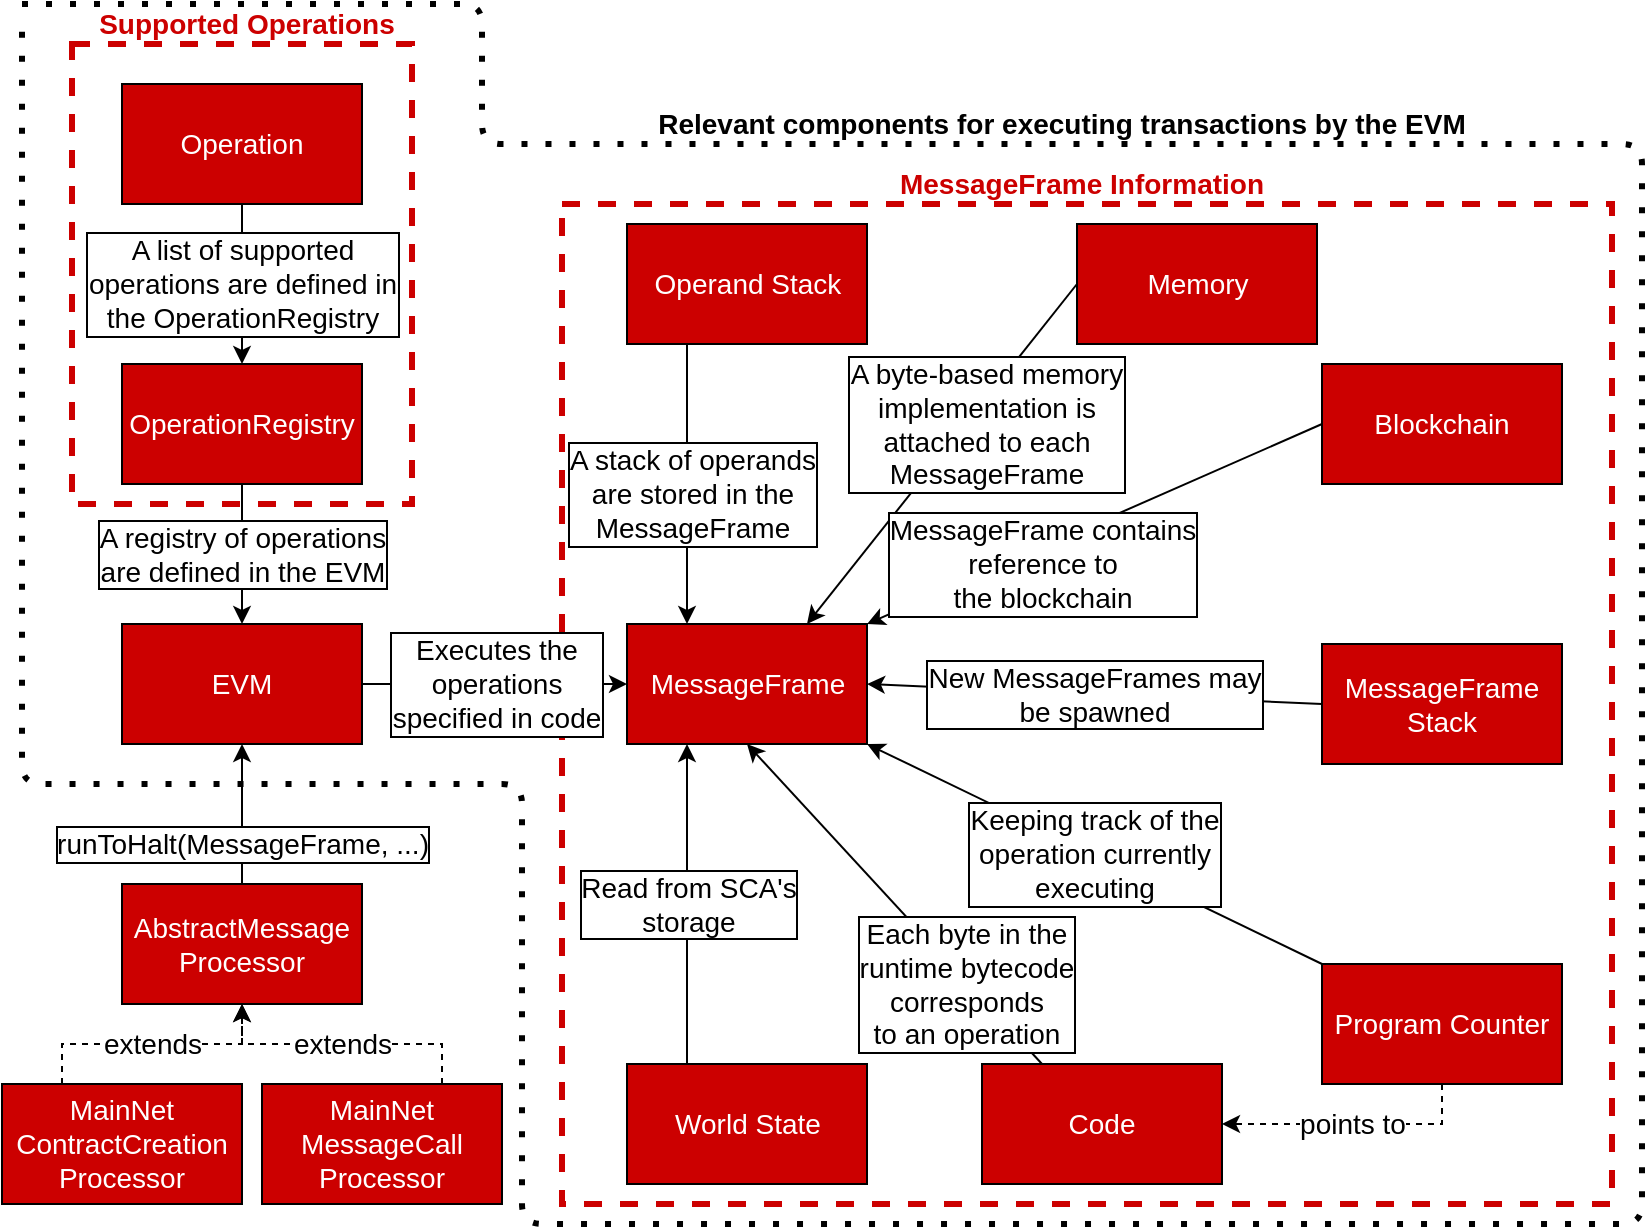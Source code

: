 <mxfile version="14.4.3" type="device"><diagram id="AtBmg1JgW2UPhSE5Xb4C" name="Page-1"><mxGraphModel dx="2062" dy="1126" grid="1" gridSize="10" guides="1" tooltips="1" connect="1" arrows="1" fold="1" page="1" pageScale="1" pageWidth="827" pageHeight="1169" math="0" shadow="0"><root><mxCell id="0"/><mxCell id="1" parent="0"/><mxCell id="-KBIIn_SMvMD73Gc1wJz-19" value="" style="rounded=0;whiteSpace=wrap;html=1;fontSize=14;fontColor=#FFFFFF;fillColor=none;dashed=1;strokeWidth=3;strokeColor=#CC0000;" vertex="1" parent="1"><mxGeometry x="45" y="40" width="170" height="230" as="geometry"/></mxCell><mxCell id="-KBIIn_SMvMD73Gc1wJz-21" value="" style="rounded=0;whiteSpace=wrap;html=1;fontSize=14;fontColor=#FFFFFF;fillColor=none;dashed=1;strokeWidth=3;strokeColor=#CC0000;" vertex="1" parent="1"><mxGeometry x="290" y="120" width="525" height="500" as="geometry"/></mxCell><mxCell id="-KBIIn_SMvMD73Gc1wJz-15" value="&lt;font color=&quot;#000000&quot;&gt;A stack of operands&lt;br&gt;are stored in the&lt;br&gt;MessageFrame&lt;br&gt;&lt;/font&gt;" style="rounded=0;orthogonalLoop=1;jettySize=auto;html=1;exitX=0.25;exitY=1;exitDx=0;exitDy=0;entryX=0.25;entryY=0;entryDx=0;entryDy=0;fontSize=14;fontColor=#FFFFFF;labelBorderColor=#000000;" edge="1" parent="1" source="-KBIIn_SMvMD73Gc1wJz-1" target="-KBIIn_SMvMD73Gc1wJz-5"><mxGeometry x="0.074" y="2" relative="1" as="geometry"><mxPoint as="offset"/></mxGeometry></mxCell><mxCell id="-KBIIn_SMvMD73Gc1wJz-1" value="Operand Stack" style="rounded=0;whiteSpace=wrap;html=1;fillColor=#CC0000;fontColor=#FFFFFF;fontStyle=0;fontSize=14;" vertex="1" parent="1"><mxGeometry x="322.5" y="130" width="120" height="60" as="geometry"/></mxCell><mxCell id="-KBIIn_SMvMD73Gc1wJz-12" value="&lt;font color=&quot;#000000&quot;&gt;Executes the&lt;br&gt;operations&lt;br&gt;specified in code&lt;br&gt;&lt;/font&gt;" style="edgeStyle=orthogonalEdgeStyle;rounded=0;orthogonalLoop=1;jettySize=auto;html=1;exitX=1;exitY=0.5;exitDx=0;exitDy=0;entryX=0;entryY=0.5;entryDx=0;entryDy=0;fontSize=14;fontColor=#FFFFFF;labelBorderColor=#000000;" edge="1" parent="1" source="-KBIIn_SMvMD73Gc1wJz-2" target="-KBIIn_SMvMD73Gc1wJz-5"><mxGeometry relative="1" as="geometry"/></mxCell><mxCell id="-KBIIn_SMvMD73Gc1wJz-2" value="EVM" style="rounded=0;whiteSpace=wrap;html=1;fillColor=#CC0000;fontColor=#FFFFFF;fontStyle=0;fontSize=14;" vertex="1" parent="1"><mxGeometry x="70" y="330" width="120" height="60" as="geometry"/></mxCell><mxCell id="-KBIIn_SMvMD73Gc1wJz-14" value="&lt;font color=&quot;#000000&quot;&gt;A list of supported&lt;br&gt;operations are defined in&lt;br&gt;the OperationRegistry&lt;br&gt;&lt;/font&gt;" style="edgeStyle=orthogonalEdgeStyle;rounded=0;orthogonalLoop=1;jettySize=auto;html=1;exitX=0.5;exitY=1;exitDx=0;exitDy=0;fontSize=14;fontColor=#FFFFFF;entryX=0.5;entryY=0;entryDx=0;entryDy=0;labelBorderColor=#000000;" edge="1" parent="1" source="-KBIIn_SMvMD73Gc1wJz-3" target="-KBIIn_SMvMD73Gc1wJz-4"><mxGeometry relative="1" as="geometry"><mxPoint x="-330" y="260" as="targetPoint"/></mxGeometry></mxCell><mxCell id="-KBIIn_SMvMD73Gc1wJz-3" value="Operation" style="rounded=0;whiteSpace=wrap;html=1;fillColor=#CC0000;fontColor=#FFFFFF;fontStyle=0;fontSize=14;" vertex="1" parent="1"><mxGeometry x="70" y="60" width="120" height="60" as="geometry"/></mxCell><mxCell id="-KBIIn_SMvMD73Gc1wJz-13" value="&lt;font color=&quot;#000000&quot;&gt;A registry of operations&lt;br&gt;are defined in the EVM&lt;br&gt;&lt;/font&gt;" style="edgeStyle=orthogonalEdgeStyle;rounded=0;orthogonalLoop=1;jettySize=auto;html=1;exitX=0.5;exitY=1;exitDx=0;exitDy=0;entryX=0.5;entryY=0;entryDx=0;entryDy=0;fontSize=14;fontColor=#FFFFFF;labelBorderColor=#000000;" edge="1" parent="1" source="-KBIIn_SMvMD73Gc1wJz-4" target="-KBIIn_SMvMD73Gc1wJz-2"><mxGeometry relative="1" as="geometry"/></mxCell><mxCell id="-KBIIn_SMvMD73Gc1wJz-4" value="OperationRegistry" style="rounded=0;whiteSpace=wrap;html=1;fillColor=#CC0000;fontColor=#FFFFFF;fontStyle=0;fontSize=14;" vertex="1" parent="1"><mxGeometry x="70" y="200" width="120" height="60" as="geometry"/></mxCell><mxCell id="-KBIIn_SMvMD73Gc1wJz-5" value="MessageFrame" style="rounded=0;whiteSpace=wrap;html=1;fillColor=#CC0000;fontColor=#FFFFFF;fontStyle=0;fontSize=14;" vertex="1" parent="1"><mxGeometry x="322.5" y="330" width="120" height="60" as="geometry"/></mxCell><mxCell id="-KBIIn_SMvMD73Gc1wJz-20" value="&lt;font color=&quot;#000000&quot;&gt;Read from SCA's&lt;br&gt;storage&lt;/font&gt;" style="edgeStyle=none;rounded=0;orthogonalLoop=1;jettySize=auto;html=1;exitX=0.25;exitY=0;exitDx=0;exitDy=0;entryX=0.25;entryY=1;entryDx=0;entryDy=0;fontSize=14;fontColor=#FFFFFF;labelBorderColor=#000000;" edge="1" parent="1" source="-KBIIn_SMvMD73Gc1wJz-6" target="-KBIIn_SMvMD73Gc1wJz-5"><mxGeometry relative="1" as="geometry"/></mxCell><mxCell id="-KBIIn_SMvMD73Gc1wJz-6" value="World State" style="rounded=0;whiteSpace=wrap;html=1;fillColor=#CC0000;fontColor=#FFFFFF;fontStyle=0;fontSize=14;" vertex="1" parent="1"><mxGeometry x="322.5" y="550" width="120" height="60" as="geometry"/></mxCell><mxCell id="-KBIIn_SMvMD73Gc1wJz-8" value="Blockchain" style="rounded=0;whiteSpace=wrap;html=1;fillColor=#CC0000;fontColor=#FFFFFF;fontStyle=0;fontSize=14;" vertex="1" parent="1"><mxGeometry x="670" y="200" width="120" height="60" as="geometry"/></mxCell><mxCell id="-KBIIn_SMvMD73Gc1wJz-17" value="&lt;font color=&quot;#000000&quot;&gt;A byte-based memory&lt;br&gt;implementation is&lt;br&gt;attached to each&lt;br&gt;MessageFrame&lt;br&gt;&lt;/font&gt;" style="edgeStyle=none;rounded=0;orthogonalLoop=1;jettySize=auto;html=1;exitX=0;exitY=0.5;exitDx=0;exitDy=0;entryX=0.75;entryY=0;entryDx=0;entryDy=0;fontSize=14;fontColor=#FFFFFF;labelBorderColor=#000000;" edge="1" parent="1" source="-KBIIn_SMvMD73Gc1wJz-9" target="-KBIIn_SMvMD73Gc1wJz-5"><mxGeometry x="-0.237" y="8" relative="1" as="geometry"><mxPoint as="offset"/></mxGeometry></mxCell><mxCell id="-KBIIn_SMvMD73Gc1wJz-9" value="Memory" style="rounded=0;whiteSpace=wrap;html=1;fillColor=#CC0000;fontColor=#FFFFFF;fontStyle=0;fontSize=14;" vertex="1" parent="1"><mxGeometry x="547.5" y="130" width="120" height="60" as="geometry"/></mxCell><mxCell id="-KBIIn_SMvMD73Gc1wJz-26" value="&lt;font color=&quot;#000000&quot;&gt;New MessageFrames may&lt;br&gt;be spawned&lt;br&gt;&lt;/font&gt;" style="edgeStyle=none;rounded=0;orthogonalLoop=1;jettySize=auto;html=1;exitX=0;exitY=0.5;exitDx=0;exitDy=0;entryX=1;entryY=0.5;entryDx=0;entryDy=0;fontSize=14;fontColor=#FFFFFF;labelBorderColor=#000000;" edge="1" parent="1" source="-KBIIn_SMvMD73Gc1wJz-11" target="-KBIIn_SMvMD73Gc1wJz-5"><mxGeometry relative="1" as="geometry"/></mxCell><mxCell id="-KBIIn_SMvMD73Gc1wJz-11" value="MessageFrame&lt;br&gt;Stack" style="rounded=0;whiteSpace=wrap;html=1;fillColor=#CC0000;fontColor=#FFFFFF;fontStyle=0;fontSize=14;" vertex="1" parent="1"><mxGeometry x="670" y="340" width="120" height="60" as="geometry"/></mxCell><mxCell id="-KBIIn_SMvMD73Gc1wJz-25" value="&lt;font color=&quot;#000000&quot;&gt;Each byte in the &lt;br&gt;runtime bytecode&lt;br&gt;corresponds&lt;br&gt;to an operation&lt;/font&gt;" style="edgeStyle=none;rounded=0;orthogonalLoop=1;jettySize=auto;html=1;exitX=0.25;exitY=0;exitDx=0;exitDy=0;entryX=0.5;entryY=1;entryDx=0;entryDy=0;fontSize=14;fontColor=#FFFFFF;labelBorderColor=#000000;" edge="1" parent="1" source="-KBIIn_SMvMD73Gc1wJz-23" target="-KBIIn_SMvMD73Gc1wJz-5"><mxGeometry x="-0.496" y="1" relative="1" as="geometry"><mxPoint as="offset"/></mxGeometry></mxCell><mxCell id="-KBIIn_SMvMD73Gc1wJz-23" value="Code" style="rounded=0;whiteSpace=wrap;html=1;fillColor=#CC0000;fontColor=#FFFFFF;fontStyle=0;fontSize=14;" vertex="1" parent="1"><mxGeometry x="500" y="550" width="120" height="60" as="geometry"/></mxCell><mxCell id="-KBIIn_SMvMD73Gc1wJz-27" value="&lt;font color=&quot;#000000&quot;&gt;Keeping track of the&lt;br&gt;operation currently&lt;br&gt;executing&lt;br&gt;&lt;/font&gt;" style="edgeStyle=none;rounded=0;orthogonalLoop=1;jettySize=auto;html=1;exitX=0;exitY=0;exitDx=0;exitDy=0;entryX=1;entryY=1;entryDx=0;entryDy=0;fontSize=14;fontColor=#FFFFFF;labelBorderColor=#000000;" edge="1" parent="1" source="-KBIIn_SMvMD73Gc1wJz-24" target="-KBIIn_SMvMD73Gc1wJz-5"><mxGeometry relative="1" as="geometry"/></mxCell><mxCell id="-KBIIn_SMvMD73Gc1wJz-30" value="&lt;font color=&quot;#000000&quot;&gt;points to&lt;/font&gt;" style="edgeStyle=orthogonalEdgeStyle;rounded=0;orthogonalLoop=1;jettySize=auto;html=1;exitX=0.5;exitY=1;exitDx=0;exitDy=0;entryX=1;entryY=0.5;entryDx=0;entryDy=0;fontSize=14;fontColor=#FFFFFF;dashed=1;" edge="1" parent="1" source="-KBIIn_SMvMD73Gc1wJz-24" target="-KBIIn_SMvMD73Gc1wJz-23"><mxGeometry relative="1" as="geometry"/></mxCell><mxCell id="-KBIIn_SMvMD73Gc1wJz-24" value="Program Counter" style="rounded=0;whiteSpace=wrap;html=1;fillColor=#CC0000;fontColor=#FFFFFF;fontStyle=0;fontSize=14;" vertex="1" parent="1"><mxGeometry x="670" y="500" width="120" height="60" as="geometry"/></mxCell><mxCell id="-KBIIn_SMvMD73Gc1wJz-18" value="&lt;font color=&quot;#000000&quot;&gt;MessageFrame contains&lt;br&gt;reference to&lt;br&gt;the blockchain&lt;br&gt;&lt;/font&gt;" style="edgeStyle=none;rounded=0;orthogonalLoop=1;jettySize=auto;html=1;exitX=0;exitY=0.5;exitDx=0;exitDy=0;entryX=1;entryY=0;entryDx=0;entryDy=0;fontSize=14;fontColor=#FFFFFF;labelBorderColor=#000000;" edge="1" parent="1" source="-KBIIn_SMvMD73Gc1wJz-8" target="-KBIIn_SMvMD73Gc1wJz-5"><mxGeometry x="0.258" y="8" relative="1" as="geometry"><mxPoint as="offset"/></mxGeometry></mxCell><mxCell id="-KBIIn_SMvMD73Gc1wJz-28" value="&lt;b&gt;&lt;font color=&quot;#cc0000&quot;&gt;Supported Operations&lt;/font&gt;&lt;/b&gt;" style="text;html=1;strokeColor=none;fillColor=none;align=center;verticalAlign=middle;whiteSpace=wrap;rounded=0;dashed=1;fontSize=14;fontColor=#FFFFFF;" vertex="1" parent="1"><mxGeometry x="45" y="20" width="175" height="20" as="geometry"/></mxCell><mxCell id="-KBIIn_SMvMD73Gc1wJz-29" value="&lt;b&gt;&lt;font color=&quot;#cc0000&quot;&gt;MessageFrame Information&lt;/font&gt;&lt;/b&gt;" style="text;html=1;strokeColor=none;fillColor=none;align=center;verticalAlign=middle;whiteSpace=wrap;rounded=0;dashed=1;fontSize=14;fontColor=#FFFFFF;" vertex="1" parent="1"><mxGeometry x="290" y="100" width="520" height="20" as="geometry"/></mxCell><mxCell id="-KBIIn_SMvMD73Gc1wJz-31" value="" style="endArrow=none;dashed=1;html=1;dashPattern=1 3;strokeWidth=3;fontSize=14;fontColor=#FFFFFF;" edge="1" parent="1"><mxGeometry width="50" height="50" relative="1" as="geometry"><mxPoint x="20" y="20" as="sourcePoint"/><mxPoint x="20" y="30" as="targetPoint"/><Array as="points"><mxPoint x="250" y="20"/><mxPoint x="250" y="90"/><mxPoint x="830" y="90"/><mxPoint x="830" y="630"/><mxPoint x="270" y="630"/><mxPoint x="270" y="410"/><mxPoint x="20" y="410"/></Array></mxGeometry></mxCell><mxCell id="-KBIIn_SMvMD73Gc1wJz-32" value="&lt;b&gt;&lt;font&gt;Relevant components for executing transactions by the EVM&lt;/font&gt;&lt;/b&gt;" style="text;html=1;strokeColor=none;fillColor=none;align=center;verticalAlign=middle;whiteSpace=wrap;rounded=0;dashed=1;fontSize=14;" vertex="1" parent="1"><mxGeometry x="250" y="70" width="580" height="20" as="geometry"/></mxCell><mxCell id="-KBIIn_SMvMD73Gc1wJz-34" value="&lt;font color=&quot;#000000&quot;&gt;runToHalt(MessageFrame, ...)&lt;/font&gt;" style="edgeStyle=none;rounded=0;orthogonalLoop=1;jettySize=auto;html=1;entryX=0.5;entryY=1;entryDx=0;entryDy=0;fontSize=14;fontColor=#FFFFFF;labelBorderColor=#000000;exitX=0.5;exitY=0;exitDx=0;exitDy=0;" edge="1" parent="1" source="-KBIIn_SMvMD73Gc1wJz-35" target="-KBIIn_SMvMD73Gc1wJz-2"><mxGeometry x="-0.429" relative="1" as="geometry"><mxPoint x="130" y="520" as="sourcePoint"/><mxPoint x="392.5" y="400" as="targetPoint"/><mxPoint as="offset"/></mxGeometry></mxCell><mxCell id="-KBIIn_SMvMD73Gc1wJz-35" value="AbstractMessage&lt;br&gt;Processor" style="rounded=0;whiteSpace=wrap;html=1;fillColor=#CC0000;fontColor=#FFFFFF;fontStyle=0;fontSize=14;" vertex="1" parent="1"><mxGeometry x="70" y="460" width="120" height="60" as="geometry"/></mxCell><mxCell id="-KBIIn_SMvMD73Gc1wJz-38" value="extends" style="edgeStyle=orthogonalEdgeStyle;rounded=0;orthogonalLoop=1;jettySize=auto;html=1;exitX=0.25;exitY=0;exitDx=0;exitDy=0;entryX=0.5;entryY=1;entryDx=0;entryDy=0;strokeColor=#000000;strokeWidth=1;fontSize=14;fontColor=#000000;dashed=1;" edge="1" parent="1" source="-KBIIn_SMvMD73Gc1wJz-36" target="-KBIIn_SMvMD73Gc1wJz-35"><mxGeometry relative="1" as="geometry"/></mxCell><mxCell id="-KBIIn_SMvMD73Gc1wJz-36" value="MainNet&lt;br&gt;ContractCreation&lt;br&gt;Processor" style="rounded=0;whiteSpace=wrap;html=1;fillColor=#CC0000;fontColor=#FFFFFF;fontStyle=0;fontSize=14;" vertex="1" parent="1"><mxGeometry x="10" y="560" width="120" height="60" as="geometry"/></mxCell><mxCell id="-KBIIn_SMvMD73Gc1wJz-39" value="extends" style="edgeStyle=orthogonalEdgeStyle;rounded=0;orthogonalLoop=1;jettySize=auto;html=1;exitX=0.75;exitY=0;exitDx=0;exitDy=0;entryX=0.5;entryY=1;entryDx=0;entryDy=0;strokeColor=#000000;strokeWidth=1;fontSize=14;fontColor=#000000;dashed=1;" edge="1" parent="1" source="-KBIIn_SMvMD73Gc1wJz-37" target="-KBIIn_SMvMD73Gc1wJz-35"><mxGeometry relative="1" as="geometry"/></mxCell><mxCell id="-KBIIn_SMvMD73Gc1wJz-37" value="MainNet&lt;br&gt;MessageCall&lt;br&gt;Processor" style="rounded=0;whiteSpace=wrap;html=1;fillColor=#CC0000;fontColor=#FFFFFF;fontStyle=0;fontSize=14;" vertex="1" parent="1"><mxGeometry x="140" y="560" width="120" height="60" as="geometry"/></mxCell></root></mxGraphModel></diagram></mxfile>